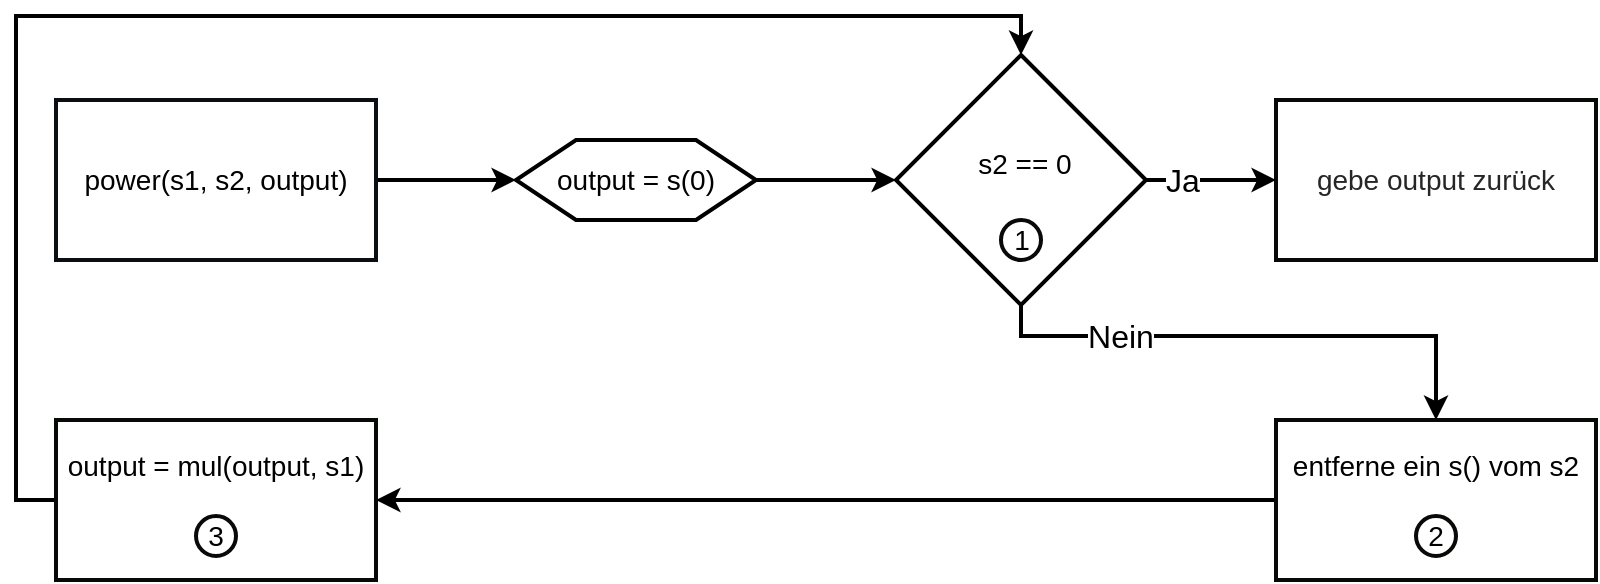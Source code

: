 <mxfile version="13.0.1" type="device"><diagram name="Page-1" id="c4acf3e9-155e-7222-9cf6-157b1a14988f"><mxGraphModel dx="946" dy="614" grid="1" gridSize="10" guides="1" tooltips="1" connect="1" arrows="1" fold="1" page="1" pageScale="1" pageWidth="850" pageHeight="1100" background="#ffffff" math="0" shadow="0"><root><mxCell id="0"/><mxCell id="1" parent="0"/><mxCell id="Gqwq3o8rukiItg_Pou28-2" style="edgeStyle=orthogonalEdgeStyle;rounded=0;orthogonalLoop=1;jettySize=auto;html=1;entryX=0;entryY=0.5;entryDx=0;entryDy=0;strokeWidth=2;" parent="1" source="P0SFY6O2kD3lwDDEf55S-4" target="Gqwq3o8rukiItg_Pou28-1" edge="1"><mxGeometry relative="1" as="geometry"/></mxCell><mxCell id="P0SFY6O2kD3lwDDEf55S-4" value="&lt;font style=&quot;font-size: 14px&quot;&gt;power(s1, s2, output)&lt;/font&gt;" style="rounded=0;whiteSpace=wrap;html=1;strokeWidth=2;fillColor=none;strokeColor=#0B0F14;" parent="1" vertex="1"><mxGeometry x="40" y="82" width="160" height="80" as="geometry"/></mxCell><mxCell id="P0SFY6O2kD3lwDDEf55S-12" value="&lt;span style=&quot;font-size: 14px&quot;&gt;&lt;font color=&quot;#262626&quot;&gt;gebe output zurück&lt;/font&gt;&lt;/span&gt;" style="rounded=0;whiteSpace=wrap;html=1;strokeWidth=2;fillColor=none;strokeColor=#070A06;" parent="1" vertex="1"><mxGeometry x="650" y="82" width="160" height="80" as="geometry"/></mxCell><mxCell id="P0SFY6O2kD3lwDDEf55S-17" style="edgeStyle=orthogonalEdgeStyle;rounded=0;orthogonalLoop=1;jettySize=auto;html=1;entryX=0;entryY=0.5;entryDx=0;entryDy=0;strokeWidth=2;" parent="1" source="P0SFY6O2kD3lwDDEf55S-15" target="P0SFY6O2kD3lwDDEf55S-12" edge="1"><mxGeometry relative="1" as="geometry"/></mxCell><mxCell id="P0SFY6O2kD3lwDDEf55S-66" value="&lt;font style=&quot;font-size: 16px&quot;&gt;Ja&lt;/font&gt;" style="text;html=1;align=center;verticalAlign=middle;resizable=0;points=[];labelBackgroundColor=#ffffff;" parent="P0SFY6O2kD3lwDDEf55S-17" vertex="1" connectable="0"><mxGeometry x="-0.015" relative="1" as="geometry"><mxPoint x="-14.5" as="offset"/></mxGeometry></mxCell><mxCell id="oQeFAX5T2FCDhQdxk0VR-10" style="edgeStyle=orthogonalEdgeStyle;rounded=0;orthogonalLoop=1;jettySize=auto;html=1;entryX=0.5;entryY=0;entryDx=0;entryDy=0;strokeWidth=2;" edge="1" parent="1" source="P0SFY6O2kD3lwDDEf55S-15" target="Gqwq3o8rukiItg_Pou28-25"><mxGeometry relative="1" as="geometry"><mxPoint x="730" y="219.5" as="targetPoint"/><Array as="points"><mxPoint x="523" y="200"/><mxPoint x="730" y="200"/></Array></mxGeometry></mxCell><mxCell id="oQeFAX5T2FCDhQdxk0VR-11" value="&lt;font style=&quot;font-size: 16px&quot;&gt;Nein&lt;/font&gt;" style="edgeLabel;html=1;align=center;verticalAlign=middle;resizable=0;points=[];" vertex="1" connectable="0" parent="oQeFAX5T2FCDhQdxk0VR-10"><mxGeometry x="0.111" y="2" relative="1" as="geometry"><mxPoint x="-82" y="2" as="offset"/></mxGeometry></mxCell><mxCell id="P0SFY6O2kD3lwDDEf55S-15" value="&lt;span style=&quot;font-size: 14px&quot;&gt;&amp;nbsp;s2 == 0&lt;br&gt;&lt;br&gt;&lt;/span&gt;" style="rhombus;whiteSpace=wrap;html=1;comic=0;strokeWidth=2;fillColor=none;" parent="1" vertex="1"><mxGeometry x="460" y="59.5" width="125" height="125" as="geometry"/></mxCell><mxCell id="P0SFY6O2kD3lwDDEf55S-110" style="edgeStyle=orthogonalEdgeStyle;rounded=0;orthogonalLoop=1;jettySize=auto;html=1;entryX=1;entryY=0.5;entryDx=0;entryDy=0;strokeWidth=2;exitX=0;exitY=0.5;exitDx=0;exitDy=0;" parent="1" source="Gqwq3o8rukiItg_Pou28-25" target="oQeFAX5T2FCDhQdxk0VR-1" edge="1"><mxGeometry relative="1" as="geometry"><mxPoint x="660" y="282" as="sourcePoint"/><mxPoint x="390" y="282" as="targetPoint"/></mxGeometry></mxCell><mxCell id="Gqwq3o8rukiItg_Pou28-3" style="edgeStyle=orthogonalEdgeStyle;rounded=0;orthogonalLoop=1;jettySize=auto;html=1;entryX=0;entryY=0.5;entryDx=0;entryDy=0;strokeWidth=2;" parent="1" source="Gqwq3o8rukiItg_Pou28-1" target="P0SFY6O2kD3lwDDEf55S-15" edge="1"><mxGeometry relative="1" as="geometry"/></mxCell><mxCell id="Gqwq3o8rukiItg_Pou28-1" value="&lt;font style=&quot;font-size: 14px&quot;&gt;output = s(0)&lt;/font&gt;" style="shape=hexagon;perimeter=hexagonPerimeter2;whiteSpace=wrap;html=1;strokeWidth=2;fillColor=none;" parent="1" vertex="1"><mxGeometry x="270" y="102" width="120" height="40" as="geometry"/></mxCell><mxCell id="Gqwq3o8rukiItg_Pou28-4" value="&lt;font style=&quot;font-size: 14px&quot;&gt;1&lt;/font&gt;" style="ellipse;whiteSpace=wrap;html=1;strokeColor=#070A06;strokeWidth=2;gradientColor=#ffffff;fillColor=none;" parent="1" vertex="1"><mxGeometry x="512.5" y="142" width="20" height="20" as="geometry"/></mxCell><mxCell id="Gqwq3o8rukiItg_Pou28-20" style="edgeStyle=orthogonalEdgeStyle;rounded=0;orthogonalLoop=1;jettySize=auto;html=1;strokeWidth=2;exitX=0;exitY=0.5;exitDx=0;exitDy=0;entryX=0.5;entryY=0;entryDx=0;entryDy=0;" parent="1" target="P0SFY6O2kD3lwDDEf55S-15" edge="1"><mxGeometry relative="1" as="geometry"><mxPoint x="312.5" y="59.5" as="targetPoint"/><mxPoint x="40" y="282" as="sourcePoint"/><Array as="points"><mxPoint x="20" y="282"/><mxPoint x="20" y="40"/><mxPoint x="523" y="40"/></Array></mxGeometry></mxCell><mxCell id="Gqwq3o8rukiItg_Pou28-25" value="&lt;span style=&quot;font-size: 14px&quot;&gt;entferne ein s() vom s2&lt;br&gt;&lt;br&gt;&lt;/span&gt;&lt;span style=&quot;font-family: monospace ; font-size: 0px&quot;&gt;%3CmxGraphModel%3E%3Croot%3E%3CmxCell%20id%3D%220%22%2F%3E%3CmxCell%20id%3D%221%22%20parent%3D%220%22%2F%3E%3CmxCell%20id%3D%222%22%20value%3D%22%26lt%3Bfont%20style%3D%26quot%3Bfont-size%3A%2014px%26quot%3B%26gt%3B1%26lt%3B%2Ffont%26gt%3B%22%20style%3D%22ellipse%3BwhiteSpace%3Dwrap%3Bhtml%3D1%3BstrokeColor%3D%23070A06%3BstrokeWidth%3D2%3BgradientColor%3D%23ffffff%3BfillColor%3Dnone%3B%22%20vertex%3D%221%22%20parent%3D%221%22%3E%3CmxGeometry%20x%3D%22512.5%22%20y%3D%22142%22%20width%3D%2220%22%20height%3D%2220%22%20as%3D%22geometry%22%2F%3E%3C%2FmxCell%3E%3C%2Froot%3E%3C%2FmxGraphModel%3E&lt;/span&gt;&lt;font color=&quot;#262626&quot;&gt;&lt;span style=&quot;font-size: 14px&quot;&gt;&lt;br&gt;&lt;/span&gt;&lt;/font&gt;" style="rounded=0;whiteSpace=wrap;html=1;strokeWidth=2;fillColor=none;strokeColor=#070A06;" parent="1" vertex="1"><mxGeometry x="650" y="242" width="160" height="80" as="geometry"/></mxCell><mxCell id="Gqwq3o8rukiItg_Pou28-33" value="&lt;font style=&quot;font-size: 14px&quot;&gt;2&lt;/font&gt;" style="ellipse;whiteSpace=wrap;html=1;strokeColor=#070A06;strokeWidth=2;gradientColor=#ffffff;fillColor=none;" parent="1" vertex="1"><mxGeometry x="720" y="290" width="20" height="20" as="geometry"/></mxCell><mxCell id="oQeFAX5T2FCDhQdxk0VR-1" value="&lt;span style=&quot;font-size: 14px&quot;&gt;output = mul(output, s1)&lt;br&gt;&lt;/span&gt;&lt;font color=&quot;#262626&quot;&gt;&lt;span style=&quot;font-size: 14px&quot;&gt;&lt;br&gt;&lt;br&gt;&lt;/span&gt;&lt;/font&gt;" style="rounded=0;whiteSpace=wrap;html=1;strokeWidth=2;fillColor=none;strokeColor=#070A06;" vertex="1" parent="1"><mxGeometry x="40" y="242" width="160" height="80" as="geometry"/></mxCell><mxCell id="oQeFAX5T2FCDhQdxk0VR-2" value="&lt;font style=&quot;font-size: 14px&quot;&gt;3&lt;/font&gt;" style="ellipse;whiteSpace=wrap;html=1;strokeColor=#070A06;strokeWidth=2;gradientColor=#ffffff;fillColor=none;" vertex="1" parent="1"><mxGeometry x="110" y="290" width="20" height="20" as="geometry"/></mxCell></root></mxGraphModel></diagram></mxfile>